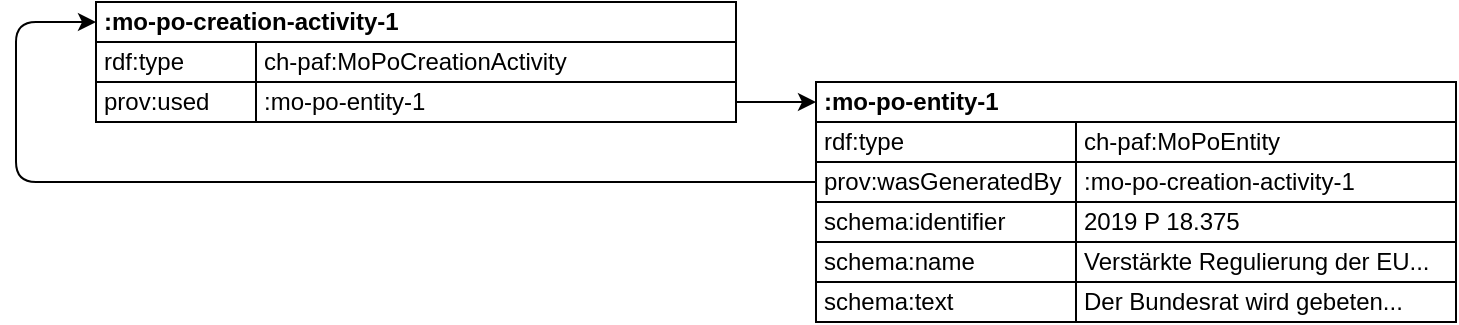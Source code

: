 <mxfile>
    <diagram id="v_v_nc35iTQD7JaVhNnD" name="Page-1">
        <mxGraphModel dx="1388" dy="659" grid="1" gridSize="10" guides="1" tooltips="1" connect="1" arrows="1" fold="1" page="1" pageScale="1" pageWidth="827" pageHeight="1169" math="0" shadow="0">
            <root>
                <mxCell id="0"/>
                <mxCell id="1" parent="0"/>
                <mxCell id="21" style="edgeStyle=orthogonalEdgeStyle;html=1;exitX=1;exitY=0.5;exitDx=0;exitDy=0;entryX=0;entryY=0.5;entryDx=0;entryDy=0;" edge="1" parent="1" source="8" target="9">
                    <mxGeometry relative="1" as="geometry"/>
                </mxCell>
                <mxCell id="22" style="edgeStyle=orthogonalEdgeStyle;html=1;exitX=0;exitY=0.5;exitDx=0;exitDy=0;entryX=0;entryY=0.5;entryDx=0;entryDy=0;" edge="1" parent="1" source="13" target="2">
                    <mxGeometry relative="1" as="geometry">
                        <Array as="points">
                            <mxPoint x="40" y="210"/>
                            <mxPoint x="40" y="130"/>
                        </Array>
                    </mxGeometry>
                </mxCell>
                <mxCell id="23" value="" style="group" vertex="1" connectable="0" parent="1">
                    <mxGeometry x="80" y="120" width="320" height="60" as="geometry"/>
                </mxCell>
                <mxCell id="2" value="&lt;b&gt;:mo-po-creation-activity-1&lt;/b&gt;" style="rounded=0;whiteSpace=wrap;html=1;align=left;spacingLeft=2;" vertex="1" parent="23">
                    <mxGeometry width="320" height="20" as="geometry"/>
                </mxCell>
                <mxCell id="3" value="rdf:type" style="rounded=0;whiteSpace=wrap;html=1;align=left;spacingLeft=2;" vertex="1" parent="23">
                    <mxGeometry y="20" width="80" height="20" as="geometry"/>
                </mxCell>
                <mxCell id="4" value="ch-paf:MoPoCreationActivity" style="rounded=0;whiteSpace=wrap;html=1;align=left;spacingLeft=2;" vertex="1" parent="23">
                    <mxGeometry x="80" y="20" width="240" height="20" as="geometry"/>
                </mxCell>
                <mxCell id="5" value="" style="edgeStyle=none;html=1;spacingLeft=2;" edge="1" parent="23" source="3" target="4">
                    <mxGeometry relative="1" as="geometry"/>
                </mxCell>
                <mxCell id="6" value="prov:used" style="rounded=0;whiteSpace=wrap;html=1;align=left;spacingLeft=2;" vertex="1" parent="23">
                    <mxGeometry y="40" width="80" height="20" as="geometry"/>
                </mxCell>
                <mxCell id="8" value=":mo-po-entity-1" style="rounded=0;whiteSpace=wrap;html=1;align=left;spacingLeft=2;" vertex="1" parent="23">
                    <mxGeometry x="80" y="40" width="240" height="20" as="geometry"/>
                </mxCell>
                <mxCell id="25" value="" style="group" vertex="1" connectable="0" parent="1">
                    <mxGeometry x="440" y="160" width="320" height="120" as="geometry"/>
                </mxCell>
                <mxCell id="9" value="&lt;b&gt;:mo-po-entity-1&lt;/b&gt;" style="rounded=0;whiteSpace=wrap;html=1;align=left;spacingLeft=2;" vertex="1" parent="25">
                    <mxGeometry width="320" height="20" as="geometry"/>
                </mxCell>
                <mxCell id="11" value="rdf:type" style="rounded=0;whiteSpace=wrap;html=1;align=left;spacingLeft=2;" vertex="1" parent="25">
                    <mxGeometry y="20" width="130" height="20" as="geometry"/>
                </mxCell>
                <mxCell id="12" value="ch-paf:MoPoEntity" style="rounded=0;whiteSpace=wrap;html=1;align=left;spacingLeft=2;" vertex="1" parent="25">
                    <mxGeometry x="130" y="20" width="190" height="20" as="geometry"/>
                </mxCell>
                <mxCell id="10" value="" style="edgeStyle=none;html=1;spacingLeft=2;" edge="1" parent="25" source="11" target="12">
                    <mxGeometry relative="1" as="geometry"/>
                </mxCell>
                <mxCell id="13" value="prov:wasGeneratedBy" style="rounded=0;whiteSpace=wrap;html=1;align=left;spacingLeft=2;" vertex="1" parent="25">
                    <mxGeometry y="40" width="130" height="20" as="geometry"/>
                </mxCell>
                <mxCell id="14" value=":mo-po-creation-activity-1" style="rounded=0;whiteSpace=wrap;html=1;align=left;spacingLeft=2;" vertex="1" parent="25">
                    <mxGeometry x="130" y="40" width="190" height="20" as="geometry"/>
                </mxCell>
                <mxCell id="15" value="schema:identifier" style="rounded=0;whiteSpace=wrap;html=1;align=left;spacingLeft=2;" vertex="1" parent="25">
                    <mxGeometry y="60" width="130" height="20" as="geometry"/>
                </mxCell>
                <mxCell id="16" value="2019 P 18.375" style="rounded=0;whiteSpace=wrap;html=1;align=left;spacingLeft=2;" vertex="1" parent="25">
                    <mxGeometry x="130" y="60" width="190" height="20" as="geometry"/>
                </mxCell>
                <mxCell id="17" value="schema:name" style="rounded=0;whiteSpace=wrap;html=1;align=left;spacingLeft=2;" vertex="1" parent="25">
                    <mxGeometry y="80" width="130" height="20" as="geometry"/>
                </mxCell>
                <mxCell id="18" value="Verstärkte Regulierung der EU..." style="rounded=0;whiteSpace=wrap;html=1;align=left;spacingLeft=2;" vertex="1" parent="25">
                    <mxGeometry x="130" y="80" width="190" height="20" as="geometry"/>
                </mxCell>
                <mxCell id="19" value="schema:text" style="rounded=0;whiteSpace=wrap;html=1;align=left;spacingLeft=2;" vertex="1" parent="25">
                    <mxGeometry y="100" width="130" height="20" as="geometry"/>
                </mxCell>
                <mxCell id="20" value="Der Bundesrat wird gebeten..." style="rounded=0;whiteSpace=wrap;html=1;align=left;spacingLeft=2;" vertex="1" parent="25">
                    <mxGeometry x="130" y="100" width="190" height="20" as="geometry"/>
                </mxCell>
            </root>
        </mxGraphModel>
    </diagram>
</mxfile>